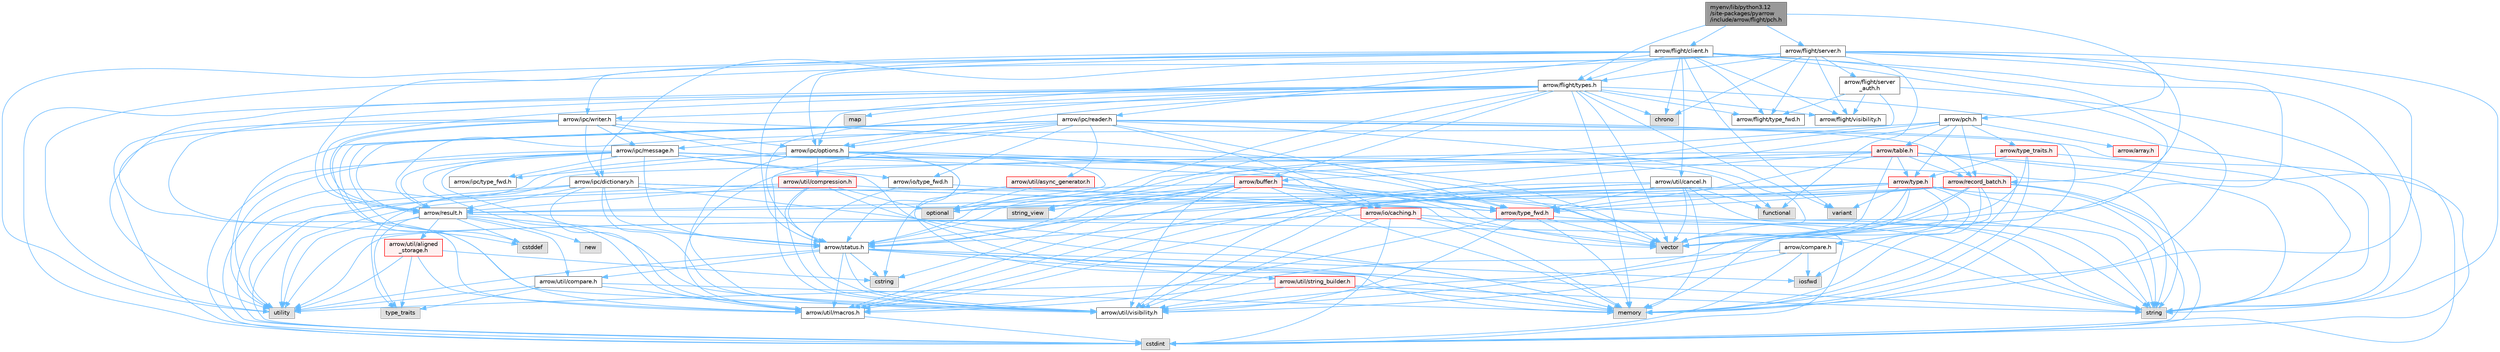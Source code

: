 digraph "myenv/lib/python3.12/site-packages/pyarrow/include/arrow/flight/pch.h"
{
 // LATEX_PDF_SIZE
  bgcolor="transparent";
  edge [fontname=Helvetica,fontsize=10,labelfontname=Helvetica,labelfontsize=10];
  node [fontname=Helvetica,fontsize=10,shape=box,height=0.2,width=0.4];
  Node1 [id="Node000001",label="myenv/lib/python3.12\l/site-packages/pyarrow\l/include/arrow/flight/pch.h",height=0.2,width=0.4,color="gray40", fillcolor="grey60", style="filled", fontcolor="black",tooltip=" "];
  Node1 -> Node2 [id="edge1_Node000001_Node000002",color="steelblue1",style="solid",tooltip=" "];
  Node2 [id="Node000002",label="arrow/flight/client.h",height=0.2,width=0.4,color="grey40", fillcolor="white", style="filled",URL="$client_8h.html",tooltip=" "];
  Node2 -> Node3 [id="edge2_Node000002_Node000003",color="steelblue1",style="solid",tooltip=" "];
  Node3 [id="Node000003",label="chrono",height=0.2,width=0.4,color="grey60", fillcolor="#E0E0E0", style="filled",tooltip=" "];
  Node2 -> Node4 [id="edge3_Node000002_Node000004",color="steelblue1",style="solid",tooltip=" "];
  Node4 [id="Node000004",label="memory",height=0.2,width=0.4,color="grey60", fillcolor="#E0E0E0", style="filled",tooltip=" "];
  Node2 -> Node5 [id="edge4_Node000002_Node000005",color="steelblue1",style="solid",tooltip=" "];
  Node5 [id="Node000005",label="string",height=0.2,width=0.4,color="grey60", fillcolor="#E0E0E0", style="filled",tooltip=" "];
  Node2 -> Node6 [id="edge5_Node000002_Node000006",color="steelblue1",style="solid",tooltip=" "];
  Node6 [id="Node000006",label="utility",height=0.2,width=0.4,color="grey60", fillcolor="#E0E0E0", style="filled",tooltip=" "];
  Node2 -> Node7 [id="edge6_Node000002_Node000007",color="steelblue1",style="solid",tooltip=" "];
  Node7 [id="Node000007",label="variant",height=0.2,width=0.4,color="grey60", fillcolor="#E0E0E0", style="filled",tooltip=" "];
  Node2 -> Node8 [id="edge7_Node000002_Node000008",color="steelblue1",style="solid",tooltip=" "];
  Node8 [id="Node000008",label="vector",height=0.2,width=0.4,color="grey60", fillcolor="#E0E0E0", style="filled",tooltip=" "];
  Node2 -> Node9 [id="edge8_Node000002_Node000009",color="steelblue1",style="solid",tooltip=" "];
  Node9 [id="Node000009",label="arrow/ipc/options.h",height=0.2,width=0.4,color="grey40", fillcolor="white", style="filled",URL="$ipc_2options_8h.html",tooltip=" "];
  Node9 -> Node10 [id="edge9_Node000009_Node000010",color="steelblue1",style="solid",tooltip=" "];
  Node10 [id="Node000010",label="cstdint",height=0.2,width=0.4,color="grey60", fillcolor="#E0E0E0", style="filled",tooltip=" "];
  Node9 -> Node11 [id="edge10_Node000009_Node000011",color="steelblue1",style="solid",tooltip=" "];
  Node11 [id="Node000011",label="optional",height=0.2,width=0.4,color="grey60", fillcolor="#E0E0E0", style="filled",tooltip=" "];
  Node9 -> Node8 [id="edge11_Node000009_Node000008",color="steelblue1",style="solid",tooltip=" "];
  Node9 -> Node12 [id="edge12_Node000009_Node000012",color="steelblue1",style="solid",tooltip=" "];
  Node12 [id="Node000012",label="arrow/io/caching.h",height=0.2,width=0.4,color="red", fillcolor="#FFF0F0", style="filled",URL="$caching_8h.html",tooltip=" "];
  Node12 -> Node10 [id="edge13_Node000012_Node000010",color="steelblue1",style="solid",tooltip=" "];
  Node12 -> Node4 [id="edge14_Node000012_Node000004",color="steelblue1",style="solid",tooltip=" "];
  Node12 -> Node5 [id="edge15_Node000012_Node000005",color="steelblue1",style="solid",tooltip=" "];
  Node12 -> Node6 [id="edge16_Node000012_Node000006",color="steelblue1",style="solid",tooltip=" "];
  Node12 -> Node8 [id="edge17_Node000012_Node000008",color="steelblue1",style="solid",tooltip=" "];
  Node12 -> Node19 [id="edge18_Node000012_Node000019",color="steelblue1",style="solid",tooltip=" "];
  Node19 [id="Node000019",label="arrow/util/visibility.h",height=0.2,width=0.4,color="grey40", fillcolor="white", style="filled",URL="$include_2arrow_2util_2visibility_8h.html",tooltip=" "];
  Node9 -> Node30 [id="edge19_Node000009_Node000030",color="steelblue1",style="solid",tooltip=" "];
  Node30 [id="Node000030",label="arrow/ipc/type_fwd.h",height=0.2,width=0.4,color="grey40", fillcolor="white", style="filled",URL="$arrow_2ipc_2type__fwd_8h.html",tooltip=" "];
  Node9 -> Node22 [id="edge20_Node000009_Node000022",color="steelblue1",style="solid",tooltip=" "];
  Node22 [id="Node000022",label="arrow/status.h",height=0.2,width=0.4,color="grey40", fillcolor="white", style="filled",URL="$status_8h.html",tooltip=" "];
  Node22 -> Node23 [id="edge21_Node000022_Node000023",color="steelblue1",style="solid",tooltip=" "];
  Node23 [id="Node000023",label="cstring",height=0.2,width=0.4,color="grey60", fillcolor="#E0E0E0", style="filled",tooltip=" "];
  Node22 -> Node24 [id="edge22_Node000022_Node000024",color="steelblue1",style="solid",tooltip=" "];
  Node24 [id="Node000024",label="iosfwd",height=0.2,width=0.4,color="grey60", fillcolor="#E0E0E0", style="filled",tooltip=" "];
  Node22 -> Node4 [id="edge23_Node000022_Node000004",color="steelblue1",style="solid",tooltip=" "];
  Node22 -> Node5 [id="edge24_Node000022_Node000005",color="steelblue1",style="solid",tooltip=" "];
  Node22 -> Node6 [id="edge25_Node000022_Node000006",color="steelblue1",style="solid",tooltip=" "];
  Node22 -> Node25 [id="edge26_Node000022_Node000025",color="steelblue1",style="solid",tooltip=" "];
  Node25 [id="Node000025",label="arrow/util/compare.h",height=0.2,width=0.4,color="grey40", fillcolor="white", style="filled",URL="$util_2compare_8h.html",tooltip=" "];
  Node25 -> Node4 [id="edge27_Node000025_Node000004",color="steelblue1",style="solid",tooltip=" "];
  Node25 -> Node26 [id="edge28_Node000025_Node000026",color="steelblue1",style="solid",tooltip=" "];
  Node26 [id="Node000026",label="type_traits",height=0.2,width=0.4,color="grey60", fillcolor="#E0E0E0", style="filled",tooltip=" "];
  Node25 -> Node6 [id="edge29_Node000025_Node000006",color="steelblue1",style="solid",tooltip=" "];
  Node25 -> Node18 [id="edge30_Node000025_Node000018",color="steelblue1",style="solid",tooltip=" "];
  Node18 [id="Node000018",label="arrow/util/macros.h",height=0.2,width=0.4,color="grey40", fillcolor="white", style="filled",URL="$macros_8h.html",tooltip=" "];
  Node18 -> Node10 [id="edge31_Node000018_Node000010",color="steelblue1",style="solid",tooltip=" "];
  Node22 -> Node18 [id="edge32_Node000022_Node000018",color="steelblue1",style="solid",tooltip=" "];
  Node22 -> Node27 [id="edge33_Node000022_Node000027",color="steelblue1",style="solid",tooltip=" "];
  Node27 [id="Node000027",label="arrow/util/string_builder.h",height=0.2,width=0.4,color="red", fillcolor="#FFF0F0", style="filled",URL="$string__builder_8h.html",tooltip=" "];
  Node27 -> Node4 [id="edge34_Node000027_Node000004",color="steelblue1",style="solid",tooltip=" "];
  Node27 -> Node5 [id="edge35_Node000027_Node000005",color="steelblue1",style="solid",tooltip=" "];
  Node27 -> Node6 [id="edge36_Node000027_Node000006",color="steelblue1",style="solid",tooltip=" "];
  Node27 -> Node19 [id="edge37_Node000027_Node000019",color="steelblue1",style="solid",tooltip=" "];
  Node22 -> Node19 [id="edge38_Node000022_Node000019",color="steelblue1",style="solid",tooltip=" "];
  Node9 -> Node16 [id="edge39_Node000009_Node000016",color="steelblue1",style="solid",tooltip=" "];
  Node16 [id="Node000016",label="arrow/type_fwd.h",height=0.2,width=0.4,color="red", fillcolor="#FFF0F0", style="filled",URL="$arrow_2type__fwd_8h.html",tooltip=" "];
  Node16 -> Node4 [id="edge40_Node000016_Node000004",color="steelblue1",style="solid",tooltip=" "];
  Node16 -> Node5 [id="edge41_Node000016_Node000005",color="steelblue1",style="solid",tooltip=" "];
  Node16 -> Node8 [id="edge42_Node000016_Node000008",color="steelblue1",style="solid",tooltip=" "];
  Node16 -> Node18 [id="edge43_Node000016_Node000018",color="steelblue1",style="solid",tooltip=" "];
  Node16 -> Node19 [id="edge44_Node000016_Node000019",color="steelblue1",style="solid",tooltip=" "];
  Node9 -> Node31 [id="edge45_Node000009_Node000031",color="steelblue1",style="solid",tooltip=" "];
  Node31 [id="Node000031",label="arrow/util/compression.h",height=0.2,width=0.4,color="red", fillcolor="#FFF0F0", style="filled",URL="$compression_8h.html",tooltip=" "];
  Node31 -> Node10 [id="edge46_Node000031_Node000010",color="steelblue1",style="solid",tooltip=" "];
  Node31 -> Node4 [id="edge47_Node000031_Node000004",color="steelblue1",style="solid",tooltip=" "];
  Node31 -> Node11 [id="edge48_Node000031_Node000011",color="steelblue1",style="solid",tooltip=" "];
  Node31 -> Node5 [id="edge49_Node000031_Node000005",color="steelblue1",style="solid",tooltip=" "];
  Node31 -> Node32 [id="edge50_Node000031_Node000032",color="steelblue1",style="solid",tooltip=" "];
  Node32 [id="Node000032",label="arrow/result.h",height=0.2,width=0.4,color="grey40", fillcolor="white", style="filled",URL="$result_8h.html",tooltip=" "];
  Node32 -> Node33 [id="edge51_Node000032_Node000033",color="steelblue1",style="solid",tooltip=" "];
  Node33 [id="Node000033",label="cstddef",height=0.2,width=0.4,color="grey60", fillcolor="#E0E0E0", style="filled",tooltip=" "];
  Node32 -> Node34 [id="edge52_Node000032_Node000034",color="steelblue1",style="solid",tooltip=" "];
  Node34 [id="Node000034",label="new",height=0.2,width=0.4,color="grey60", fillcolor="#E0E0E0", style="filled",tooltip=" "];
  Node32 -> Node5 [id="edge53_Node000032_Node000005",color="steelblue1",style="solid",tooltip=" "];
  Node32 -> Node26 [id="edge54_Node000032_Node000026",color="steelblue1",style="solid",tooltip=" "];
  Node32 -> Node6 [id="edge55_Node000032_Node000006",color="steelblue1",style="solid",tooltip=" "];
  Node32 -> Node22 [id="edge56_Node000032_Node000022",color="steelblue1",style="solid",tooltip=" "];
  Node32 -> Node35 [id="edge57_Node000032_Node000035",color="steelblue1",style="solid",tooltip=" "];
  Node35 [id="Node000035",label="arrow/util/aligned\l_storage.h",height=0.2,width=0.4,color="red", fillcolor="#FFF0F0", style="filled",URL="$aligned__storage_8h.html",tooltip=" "];
  Node35 -> Node23 [id="edge58_Node000035_Node000023",color="steelblue1",style="solid",tooltip=" "];
  Node35 -> Node26 [id="edge59_Node000035_Node000026",color="steelblue1",style="solid",tooltip=" "];
  Node35 -> Node6 [id="edge60_Node000035_Node000006",color="steelblue1",style="solid",tooltip=" "];
  Node35 -> Node18 [id="edge61_Node000035_Node000018",color="steelblue1",style="solid",tooltip=" "];
  Node32 -> Node25 [id="edge62_Node000032_Node000025",color="steelblue1",style="solid",tooltip=" "];
  Node31 -> Node22 [id="edge63_Node000031_Node000022",color="steelblue1",style="solid",tooltip=" "];
  Node31 -> Node19 [id="edge64_Node000031_Node000019",color="steelblue1",style="solid",tooltip=" "];
  Node9 -> Node19 [id="edge65_Node000009_Node000019",color="steelblue1",style="solid",tooltip=" "];
  Node2 -> Node37 [id="edge66_Node000002_Node000037",color="steelblue1",style="solid",tooltip=" "];
  Node37 [id="Node000037",label="arrow/ipc/reader.h",height=0.2,width=0.4,color="grey40", fillcolor="white", style="filled",URL="$arrow_2ipc_2reader_8h.html",tooltip=" "];
  Node37 -> Node33 [id="edge67_Node000037_Node000033",color="steelblue1",style="solid",tooltip=" "];
  Node37 -> Node10 [id="edge68_Node000037_Node000010",color="steelblue1",style="solid",tooltip=" "];
  Node37 -> Node4 [id="edge69_Node000037_Node000004",color="steelblue1",style="solid",tooltip=" "];
  Node37 -> Node6 [id="edge70_Node000037_Node000006",color="steelblue1",style="solid",tooltip=" "];
  Node37 -> Node8 [id="edge71_Node000037_Node000008",color="steelblue1",style="solid",tooltip=" "];
  Node37 -> Node12 [id="edge72_Node000037_Node000012",color="steelblue1",style="solid",tooltip=" "];
  Node37 -> Node15 [id="edge73_Node000037_Node000015",color="steelblue1",style="solid",tooltip=" "];
  Node15 [id="Node000015",label="arrow/io/type_fwd.h",height=0.2,width=0.4,color="grey40", fillcolor="white", style="filled",URL="$arrow_2io_2type__fwd_8h.html",tooltip=" "];
  Node15 -> Node16 [id="edge74_Node000015_Node000016",color="steelblue1",style="solid",tooltip=" "];
  Node15 -> Node19 [id="edge75_Node000015_Node000019",color="steelblue1",style="solid",tooltip=" "];
  Node37 -> Node38 [id="edge76_Node000037_Node000038",color="steelblue1",style="solid",tooltip=" "];
  Node38 [id="Node000038",label="arrow/ipc/message.h",height=0.2,width=0.4,color="grey40", fillcolor="white", style="filled",URL="$message_8h.html",tooltip=" "];
  Node38 -> Node10 [id="edge77_Node000038_Node000010",color="steelblue1",style="solid",tooltip=" "];
  Node38 -> Node21 [id="edge78_Node000038_Node000021",color="steelblue1",style="solid",tooltip=" "];
  Node21 [id="Node000021",label="functional",height=0.2,width=0.4,color="grey60", fillcolor="#E0E0E0", style="filled",tooltip=" "];
  Node38 -> Node4 [id="edge79_Node000038_Node000004",color="steelblue1",style="solid",tooltip=" "];
  Node38 -> Node5 [id="edge80_Node000038_Node000005",color="steelblue1",style="solid",tooltip=" "];
  Node38 -> Node6 [id="edge81_Node000038_Node000006",color="steelblue1",style="solid",tooltip=" "];
  Node38 -> Node15 [id="edge82_Node000038_Node000015",color="steelblue1",style="solid",tooltip=" "];
  Node38 -> Node30 [id="edge83_Node000038_Node000030",color="steelblue1",style="solid",tooltip=" "];
  Node38 -> Node32 [id="edge84_Node000038_Node000032",color="steelblue1",style="solid",tooltip=" "];
  Node38 -> Node22 [id="edge85_Node000038_Node000022",color="steelblue1",style="solid",tooltip=" "];
  Node38 -> Node16 [id="edge86_Node000038_Node000016",color="steelblue1",style="solid",tooltip=" "];
  Node38 -> Node18 [id="edge87_Node000038_Node000018",color="steelblue1",style="solid",tooltip=" "];
  Node38 -> Node19 [id="edge88_Node000038_Node000019",color="steelblue1",style="solid",tooltip=" "];
  Node37 -> Node9 [id="edge89_Node000037_Node000009",color="steelblue1",style="solid",tooltip=" "];
  Node37 -> Node39 [id="edge90_Node000037_Node000039",color="steelblue1",style="solid",tooltip=" "];
  Node39 [id="Node000039",label="arrow/record_batch.h",height=0.2,width=0.4,color="red", fillcolor="#FFF0F0", style="filled",URL="$record__batch_8h.html",tooltip=" "];
  Node39 -> Node10 [id="edge91_Node000039_Node000010",color="steelblue1",style="solid",tooltip=" "];
  Node39 -> Node4 [id="edge92_Node000039_Node000004",color="steelblue1",style="solid",tooltip=" "];
  Node39 -> Node5 [id="edge93_Node000039_Node000005",color="steelblue1",style="solid",tooltip=" "];
  Node39 -> Node8 [id="edge94_Node000039_Node000008",color="steelblue1",style="solid",tooltip=" "];
  Node39 -> Node40 [id="edge95_Node000039_Node000040",color="steelblue1",style="solid",tooltip=" "];
  Node40 [id="Node000040",label="arrow/compare.h",height=0.2,width=0.4,color="grey40", fillcolor="white", style="filled",URL="$compare_8h.html",tooltip=" "];
  Node40 -> Node10 [id="edge96_Node000040_Node000010",color="steelblue1",style="solid",tooltip=" "];
  Node40 -> Node24 [id="edge97_Node000040_Node000024",color="steelblue1",style="solid",tooltip=" "];
  Node40 -> Node18 [id="edge98_Node000040_Node000018",color="steelblue1",style="solid",tooltip=" "];
  Node40 -> Node19 [id="edge99_Node000040_Node000019",color="steelblue1",style="solid",tooltip=" "];
  Node39 -> Node32 [id="edge100_Node000039_Node000032",color="steelblue1",style="solid",tooltip=" "];
  Node39 -> Node22 [id="edge101_Node000039_Node000022",color="steelblue1",style="solid",tooltip=" "];
  Node39 -> Node16 [id="edge102_Node000039_Node000016",color="steelblue1",style="solid",tooltip=" "];
  Node39 -> Node18 [id="edge103_Node000039_Node000018",color="steelblue1",style="solid",tooltip=" "];
  Node39 -> Node19 [id="edge104_Node000039_Node000019",color="steelblue1",style="solid",tooltip=" "];
  Node37 -> Node32 [id="edge105_Node000037_Node000032",color="steelblue1",style="solid",tooltip=" "];
  Node37 -> Node16 [id="edge106_Node000037_Node000016",color="steelblue1",style="solid",tooltip=" "];
  Node37 -> Node46 [id="edge107_Node000037_Node000046",color="steelblue1",style="solid",tooltip=" "];
  Node46 [id="Node000046",label="arrow/util/async_generator.h",height=0.2,width=0.4,color="red", fillcolor="#FFF0F0", style="filled",URL="$async__generator_8h.html",tooltip=" "];
  Node46 -> Node23 [id="edge108_Node000046_Node000023",color="steelblue1",style="solid",tooltip=" "];
  Node46 -> Node11 [id="edge109_Node000046_Node000011",color="steelblue1",style="solid",tooltip=" "];
  Node37 -> Node18 [id="edge110_Node000037_Node000018",color="steelblue1",style="solid",tooltip=" "];
  Node37 -> Node19 [id="edge111_Node000037_Node000019",color="steelblue1",style="solid",tooltip=" "];
  Node2 -> Node78 [id="edge112_Node000002_Node000078",color="steelblue1",style="solid",tooltip=" "];
  Node78 [id="Node000078",label="arrow/ipc/writer.h",height=0.2,width=0.4,color="grey40", fillcolor="white", style="filled",URL="$arrow_2ipc_2writer_8h.html",tooltip=" "];
  Node78 -> Node10 [id="edge113_Node000078_Node000010",color="steelblue1",style="solid",tooltip=" "];
  Node78 -> Node4 [id="edge114_Node000078_Node000004",color="steelblue1",style="solid",tooltip=" "];
  Node78 -> Node8 [id="edge115_Node000078_Node000008",color="steelblue1",style="solid",tooltip=" "];
  Node78 -> Node79 [id="edge116_Node000078_Node000079",color="steelblue1",style="solid",tooltip=" "];
  Node79 [id="Node000079",label="arrow/ipc/dictionary.h",height=0.2,width=0.4,color="grey40", fillcolor="white", style="filled",URL="$dictionary_8h.html",tooltip=" "];
  Node79 -> Node10 [id="edge117_Node000079_Node000010",color="steelblue1",style="solid",tooltip=" "];
  Node79 -> Node4 [id="edge118_Node000079_Node000004",color="steelblue1",style="solid",tooltip=" "];
  Node79 -> Node6 [id="edge119_Node000079_Node000006",color="steelblue1",style="solid",tooltip=" "];
  Node79 -> Node8 [id="edge120_Node000079_Node000008",color="steelblue1",style="solid",tooltip=" "];
  Node79 -> Node32 [id="edge121_Node000079_Node000032",color="steelblue1",style="solid",tooltip=" "];
  Node79 -> Node22 [id="edge122_Node000079_Node000022",color="steelblue1",style="solid",tooltip=" "];
  Node79 -> Node16 [id="edge123_Node000079_Node000016",color="steelblue1",style="solid",tooltip=" "];
  Node79 -> Node18 [id="edge124_Node000079_Node000018",color="steelblue1",style="solid",tooltip=" "];
  Node79 -> Node19 [id="edge125_Node000079_Node000019",color="steelblue1",style="solid",tooltip=" "];
  Node78 -> Node38 [id="edge126_Node000078_Node000038",color="steelblue1",style="solid",tooltip=" "];
  Node78 -> Node9 [id="edge127_Node000078_Node000009",color="steelblue1",style="solid",tooltip=" "];
  Node78 -> Node32 [id="edge128_Node000078_Node000032",color="steelblue1",style="solid",tooltip=" "];
  Node78 -> Node18 [id="edge129_Node000078_Node000018",color="steelblue1",style="solid",tooltip=" "];
  Node78 -> Node19 [id="edge130_Node000078_Node000019",color="steelblue1",style="solid",tooltip=" "];
  Node2 -> Node32 [id="edge131_Node000002_Node000032",color="steelblue1",style="solid",tooltip=" "];
  Node2 -> Node22 [id="edge132_Node000002_Node000022",color="steelblue1",style="solid",tooltip=" "];
  Node2 -> Node20 [id="edge133_Node000002_Node000020",color="steelblue1",style="solid",tooltip=" "];
  Node20 [id="Node000020",label="arrow/util/cancel.h",height=0.2,width=0.4,color="grey40", fillcolor="white", style="filled",URL="$cancel_8h.html",tooltip=" "];
  Node20 -> Node21 [id="edge134_Node000020_Node000021",color="steelblue1",style="solid",tooltip=" "];
  Node20 -> Node4 [id="edge135_Node000020_Node000004",color="steelblue1",style="solid",tooltip=" "];
  Node20 -> Node5 [id="edge136_Node000020_Node000005",color="steelblue1",style="solid",tooltip=" "];
  Node20 -> Node8 [id="edge137_Node000020_Node000008",color="steelblue1",style="solid",tooltip=" "];
  Node20 -> Node22 [id="edge138_Node000020_Node000022",color="steelblue1",style="solid",tooltip=" "];
  Node20 -> Node16 [id="edge139_Node000020_Node000016",color="steelblue1",style="solid",tooltip=" "];
  Node20 -> Node18 [id="edge140_Node000020_Node000018",color="steelblue1",style="solid",tooltip=" "];
  Node20 -> Node19 [id="edge141_Node000020_Node000019",color="steelblue1",style="solid",tooltip=" "];
  Node2 -> Node80 [id="edge142_Node000002_Node000080",color="steelblue1",style="solid",tooltip=" "];
  Node80 [id="Node000080",label="arrow/flight/type_fwd.h",height=0.2,width=0.4,color="grey40", fillcolor="white", style="filled",URL="$arrow_2flight_2type__fwd_8h.html",tooltip=" "];
  Node2 -> Node81 [id="edge143_Node000002_Node000081",color="steelblue1",style="solid",tooltip=" "];
  Node81 [id="Node000081",label="arrow/flight/types.h",height=0.2,width=0.4,color="grey40", fillcolor="white", style="filled",URL="$arrow_2flight_2types_8h.html",tooltip=" "];
  Node81 -> Node3 [id="edge144_Node000081_Node000003",color="steelblue1",style="solid",tooltip=" "];
  Node81 -> Node33 [id="edge145_Node000081_Node000033",color="steelblue1",style="solid",tooltip=" "];
  Node81 -> Node10 [id="edge146_Node000081_Node000010",color="steelblue1",style="solid",tooltip=" "];
  Node81 -> Node82 [id="edge147_Node000081_Node000082",color="steelblue1",style="solid",tooltip=" "];
  Node82 [id="Node000082",label="map",height=0.2,width=0.4,color="grey60", fillcolor="#E0E0E0", style="filled",tooltip=" "];
  Node81 -> Node4 [id="edge148_Node000081_Node000004",color="steelblue1",style="solid",tooltip=" "];
  Node81 -> Node11 [id="edge149_Node000081_Node000011",color="steelblue1",style="solid",tooltip=" "];
  Node81 -> Node5 [id="edge150_Node000081_Node000005",color="steelblue1",style="solid",tooltip=" "];
  Node81 -> Node14 [id="edge151_Node000081_Node000014",color="steelblue1",style="solid",tooltip=" "];
  Node14 [id="Node000014",label="string_view",height=0.2,width=0.4,color="grey60", fillcolor="#E0E0E0", style="filled",tooltip=" "];
  Node81 -> Node6 [id="edge152_Node000081_Node000006",color="steelblue1",style="solid",tooltip=" "];
  Node81 -> Node7 [id="edge153_Node000081_Node000007",color="steelblue1",style="solid",tooltip=" "];
  Node81 -> Node8 [id="edge154_Node000081_Node000008",color="steelblue1",style="solid",tooltip=" "];
  Node81 -> Node83 [id="edge155_Node000081_Node000083",color="steelblue1",style="solid",tooltip=" "];
  Node83 [id="Node000083",label="arrow/buffer.h",height=0.2,width=0.4,color="red", fillcolor="#FFF0F0", style="filled",URL="$buffer_8h.html",tooltip=" "];
  Node83 -> Node10 [id="edge156_Node000083_Node000010",color="steelblue1",style="solid",tooltip=" "];
  Node83 -> Node23 [id="edge157_Node000083_Node000023",color="steelblue1",style="solid",tooltip=" "];
  Node83 -> Node4 [id="edge158_Node000083_Node000004",color="steelblue1",style="solid",tooltip=" "];
  Node83 -> Node11 [id="edge159_Node000083_Node000011",color="steelblue1",style="solid",tooltip=" "];
  Node83 -> Node5 [id="edge160_Node000083_Node000005",color="steelblue1",style="solid",tooltip=" "];
  Node83 -> Node14 [id="edge161_Node000083_Node000014",color="steelblue1",style="solid",tooltip=" "];
  Node83 -> Node6 [id="edge162_Node000083_Node000006",color="steelblue1",style="solid",tooltip=" "];
  Node83 -> Node8 [id="edge163_Node000083_Node000008",color="steelblue1",style="solid",tooltip=" "];
  Node83 -> Node22 [id="edge164_Node000083_Node000022",color="steelblue1",style="solid",tooltip=" "];
  Node83 -> Node16 [id="edge165_Node000083_Node000016",color="steelblue1",style="solid",tooltip=" "];
  Node83 -> Node18 [id="edge166_Node000083_Node000018",color="steelblue1",style="solid",tooltip=" "];
  Node83 -> Node19 [id="edge167_Node000083_Node000019",color="steelblue1",style="solid",tooltip=" "];
  Node81 -> Node80 [id="edge168_Node000081_Node000080",color="steelblue1",style="solid",tooltip=" "];
  Node81 -> Node86 [id="edge169_Node000081_Node000086",color="steelblue1",style="solid",tooltip=" "];
  Node86 [id="Node000086",label="arrow/flight/visibility.h",height=0.2,width=0.4,color="grey40", fillcolor="white", style="filled",URL="$include_2arrow_2flight_2visibility_8h.html",tooltip=" "];
  Node81 -> Node9 [id="edge170_Node000081_Node000009",color="steelblue1",style="solid",tooltip=" "];
  Node81 -> Node78 [id="edge171_Node000081_Node000078",color="steelblue1",style="solid",tooltip=" "];
  Node81 -> Node32 [id="edge172_Node000081_Node000032",color="steelblue1",style="solid",tooltip=" "];
  Node81 -> Node22 [id="edge173_Node000081_Node000022",color="steelblue1",style="solid",tooltip=" "];
  Node2 -> Node86 [id="edge174_Node000002_Node000086",color="steelblue1",style="solid",tooltip=" "];
  Node1 -> Node87 [id="edge175_Node000001_Node000087",color="steelblue1",style="solid",tooltip=" "];
  Node87 [id="Node000087",label="arrow/flight/server.h",height=0.2,width=0.4,color="grey40", fillcolor="white", style="filled",URL="$server_8h.html",tooltip=" "];
  Node87 -> Node3 [id="edge176_Node000087_Node000003",color="steelblue1",style="solid",tooltip=" "];
  Node87 -> Node21 [id="edge177_Node000087_Node000021",color="steelblue1",style="solid",tooltip=" "];
  Node87 -> Node4 [id="edge178_Node000087_Node000004",color="steelblue1",style="solid",tooltip=" "];
  Node87 -> Node5 [id="edge179_Node000087_Node000005",color="steelblue1",style="solid",tooltip=" "];
  Node87 -> Node6 [id="edge180_Node000087_Node000006",color="steelblue1",style="solid",tooltip=" "];
  Node87 -> Node8 [id="edge181_Node000087_Node000008",color="steelblue1",style="solid",tooltip=" "];
  Node87 -> Node88 [id="edge182_Node000087_Node000088",color="steelblue1",style="solid",tooltip=" "];
  Node88 [id="Node000088",label="arrow/flight/server\l_auth.h",height=0.2,width=0.4,color="grey40", fillcolor="white", style="filled",URL="$server__auth_8h.html",tooltip=" "];
  Node88 -> Node5 [id="edge183_Node000088_Node000005",color="steelblue1",style="solid",tooltip=" "];
  Node88 -> Node80 [id="edge184_Node000088_Node000080",color="steelblue1",style="solid",tooltip=" "];
  Node88 -> Node86 [id="edge185_Node000088_Node000086",color="steelblue1",style="solid",tooltip=" "];
  Node88 -> Node22 [id="edge186_Node000088_Node000022",color="steelblue1",style="solid",tooltip=" "];
  Node87 -> Node80 [id="edge187_Node000087_Node000080",color="steelblue1",style="solid",tooltip=" "];
  Node87 -> Node81 [id="edge188_Node000087_Node000081",color="steelblue1",style="solid",tooltip=" "];
  Node87 -> Node86 [id="edge189_Node000087_Node000086",color="steelblue1",style="solid",tooltip=" "];
  Node87 -> Node79 [id="edge190_Node000087_Node000079",color="steelblue1",style="solid",tooltip=" "];
  Node87 -> Node9 [id="edge191_Node000087_Node000009",color="steelblue1",style="solid",tooltip=" "];
  Node87 -> Node39 [id="edge192_Node000087_Node000039",color="steelblue1",style="solid",tooltip=" "];
  Node1 -> Node81 [id="edge193_Node000001_Node000081",color="steelblue1",style="solid",tooltip=" "];
  Node1 -> Node89 [id="edge194_Node000001_Node000089",color="steelblue1",style="solid",tooltip=" "];
  Node89 [id="Node000089",label="arrow/pch.h",height=0.2,width=0.4,color="grey40", fillcolor="white", style="filled",URL="$include_2arrow_2pch_8h.html",tooltip=" "];
  Node89 -> Node90 [id="edge195_Node000089_Node000090",color="steelblue1",style="solid",tooltip=" "];
  Node90 [id="Node000090",label="arrow/array.h",height=0.2,width=0.4,color="red", fillcolor="#FFF0F0", style="filled",URL="$array_8h.html",tooltip=" "];
  Node89 -> Node83 [id="edge196_Node000089_Node000083",color="steelblue1",style="solid",tooltip=" "];
  Node89 -> Node39 [id="edge197_Node000089_Node000039",color="steelblue1",style="solid",tooltip=" "];
  Node89 -> Node32 [id="edge198_Node000089_Node000032",color="steelblue1",style="solid",tooltip=" "];
  Node89 -> Node22 [id="edge199_Node000089_Node000022",color="steelblue1",style="solid",tooltip=" "];
  Node89 -> Node106 [id="edge200_Node000089_Node000106",color="steelblue1",style="solid",tooltip=" "];
  Node106 [id="Node000106",label="arrow/table.h",height=0.2,width=0.4,color="red", fillcolor="#FFF0F0", style="filled",URL="$table_8h.html",tooltip=" "];
  Node106 -> Node10 [id="edge201_Node000106_Node000010",color="steelblue1",style="solid",tooltip=" "];
  Node106 -> Node4 [id="edge202_Node000106_Node000004",color="steelblue1",style="solid",tooltip=" "];
  Node106 -> Node5 [id="edge203_Node000106_Node000005",color="steelblue1",style="solid",tooltip=" "];
  Node106 -> Node8 [id="edge204_Node000106_Node000008",color="steelblue1",style="solid",tooltip=" "];
  Node106 -> Node39 [id="edge205_Node000106_Node000039",color="steelblue1",style="solid",tooltip=" "];
  Node106 -> Node22 [id="edge206_Node000106_Node000022",color="steelblue1",style="solid",tooltip=" "];
  Node106 -> Node56 [id="edge207_Node000106_Node000056",color="steelblue1",style="solid",tooltip=" "];
  Node56 [id="Node000056",label="arrow/type.h",height=0.2,width=0.4,color="red", fillcolor="#FFF0F0", style="filled",URL="$type_8h.html",tooltip=" "];
  Node56 -> Node10 [id="edge208_Node000056_Node000010",color="steelblue1",style="solid",tooltip=" "];
  Node56 -> Node24 [id="edge209_Node000056_Node000024",color="steelblue1",style="solid",tooltip=" "];
  Node56 -> Node4 [id="edge210_Node000056_Node000004",color="steelblue1",style="solid",tooltip=" "];
  Node56 -> Node11 [id="edge211_Node000056_Node000011",color="steelblue1",style="solid",tooltip=" "];
  Node56 -> Node5 [id="edge212_Node000056_Node000005",color="steelblue1",style="solid",tooltip=" "];
  Node56 -> Node6 [id="edge213_Node000056_Node000006",color="steelblue1",style="solid",tooltip=" "];
  Node56 -> Node7 [id="edge214_Node000056_Node000007",color="steelblue1",style="solid",tooltip=" "];
  Node56 -> Node8 [id="edge215_Node000056_Node000008",color="steelblue1",style="solid",tooltip=" "];
  Node56 -> Node32 [id="edge216_Node000056_Node000032",color="steelblue1",style="solid",tooltip=" "];
  Node56 -> Node16 [id="edge217_Node000056_Node000016",color="steelblue1",style="solid",tooltip=" "];
  Node56 -> Node18 [id="edge218_Node000056_Node000018",color="steelblue1",style="solid",tooltip=" "];
  Node56 -> Node19 [id="edge219_Node000056_Node000019",color="steelblue1",style="solid",tooltip=" "];
  Node106 -> Node16 [id="edge220_Node000106_Node000016",color="steelblue1",style="solid",tooltip=" "];
  Node106 -> Node18 [id="edge221_Node000106_Node000018",color="steelblue1",style="solid",tooltip=" "];
  Node106 -> Node19 [id="edge222_Node000106_Node000019",color="steelblue1",style="solid",tooltip=" "];
  Node89 -> Node56 [id="edge223_Node000089_Node000056",color="steelblue1",style="solid",tooltip=" "];
  Node89 -> Node55 [id="edge224_Node000089_Node000055",color="steelblue1",style="solid",tooltip=" "];
  Node55 [id="Node000055",label="arrow/type_traits.h",height=0.2,width=0.4,color="red", fillcolor="#FFF0F0", style="filled",URL="$include_2arrow_2type__traits_8h.html",tooltip=" "];
  Node55 -> Node4 [id="edge225_Node000055_Node000004",color="steelblue1",style="solid",tooltip=" "];
  Node55 -> Node5 [id="edge226_Node000055_Node000005",color="steelblue1",style="solid",tooltip=" "];
  Node55 -> Node26 [id="edge227_Node000055_Node000026",color="steelblue1",style="solid",tooltip=" "];
  Node55 -> Node8 [id="edge228_Node000055_Node000008",color="steelblue1",style="solid",tooltip=" "];
  Node55 -> Node56 [id="edge229_Node000055_Node000056",color="steelblue1",style="solid",tooltip=" "];
}

